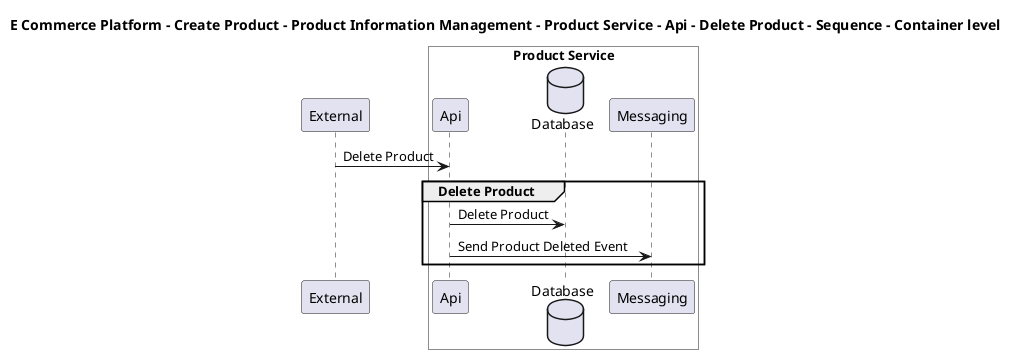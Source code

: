 @startuml

title E Commerce Platform - Create Product - Product Information Management - Product Service - Api - Delete Product - Sequence - Container level

participant "External" as C4InterFlow.SoftwareSystems.ExternalSystem

box "Product Service" #White
    participant "Api" as ECommercePlatform.CreateProduct.ProductInformationManagement.SoftwareSystems.ProductService.Containers.Api
    database "Database" as ECommercePlatform.CreateProduct.ProductInformationManagement.SoftwareSystems.ProductService.Containers.Database
    participant "Messaging" as ECommercePlatform.CreateProduct.ProductInformationManagement.SoftwareSystems.ProductService.Containers.Messaging
end box


C4InterFlow.SoftwareSystems.ExternalSystem -> ECommercePlatform.CreateProduct.ProductInformationManagement.SoftwareSystems.ProductService.Containers.Api : Delete Product
group Delete Product
ECommercePlatform.CreateProduct.ProductInformationManagement.SoftwareSystems.ProductService.Containers.Api -> ECommercePlatform.CreateProduct.ProductInformationManagement.SoftwareSystems.ProductService.Containers.Database : Delete Product
ECommercePlatform.CreateProduct.ProductInformationManagement.SoftwareSystems.ProductService.Containers.Api -> ECommercePlatform.CreateProduct.ProductInformationManagement.SoftwareSystems.ProductService.Containers.Messaging : Send Product Deleted Event
end


@enduml
